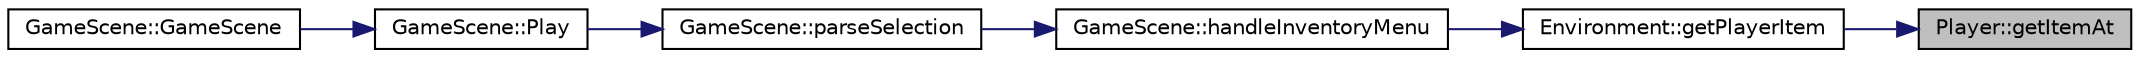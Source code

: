 digraph "Player::getItemAt"
{
 // LATEX_PDF_SIZE
  edge [fontname="Helvetica",fontsize="10",labelfontname="Helvetica",labelfontsize="10"];
  node [fontname="Helvetica",fontsize="10",shape=record];
  rankdir="RL";
  Node1 [label="Player::getItemAt",height=0.2,width=0.4,color="black", fillcolor="grey75", style="filled", fontcolor="black",tooltip=" "];
  Node1 -> Node2 [dir="back",color="midnightblue",fontsize="10",style="solid",fontname="Helvetica"];
  Node2 [label="Environment::getPlayerItem",height=0.2,width=0.4,color="black", fillcolor="white", style="filled",URL="$class_environment.html#ab889252af300443c998c3efb5c3b6dfe",tooltip=" "];
  Node2 -> Node3 [dir="back",color="midnightblue",fontsize="10",style="solid",fontname="Helvetica"];
  Node3 [label="GameScene::handleInventoryMenu",height=0.2,width=0.4,color="black", fillcolor="white", style="filled",URL="$class_game_scene.html#a5d79ef87eefddd4437a24409feedf400",tooltip=" "];
  Node3 -> Node4 [dir="back",color="midnightblue",fontsize="10",style="solid",fontname="Helvetica"];
  Node4 [label="GameScene::parseSelection",height=0.2,width=0.4,color="black", fillcolor="white", style="filled",URL="$class_game_scene.html#aa78f7f563f8faa2e7e77de0f89cce05a",tooltip=" "];
  Node4 -> Node5 [dir="back",color="midnightblue",fontsize="10",style="solid",fontname="Helvetica"];
  Node5 [label="GameScene::Play",height=0.2,width=0.4,color="black", fillcolor="white", style="filled",URL="$class_game_scene.html#aa686e382acd281b9880377323fb283ac",tooltip=" "];
  Node5 -> Node6 [dir="back",color="midnightblue",fontsize="10",style="solid",fontname="Helvetica"];
  Node6 [label="GameScene::GameScene",height=0.2,width=0.4,color="black", fillcolor="white", style="filled",URL="$class_game_scene.html#ac53cc300c8896048c0e21c67e49681b9",tooltip=" "];
}
